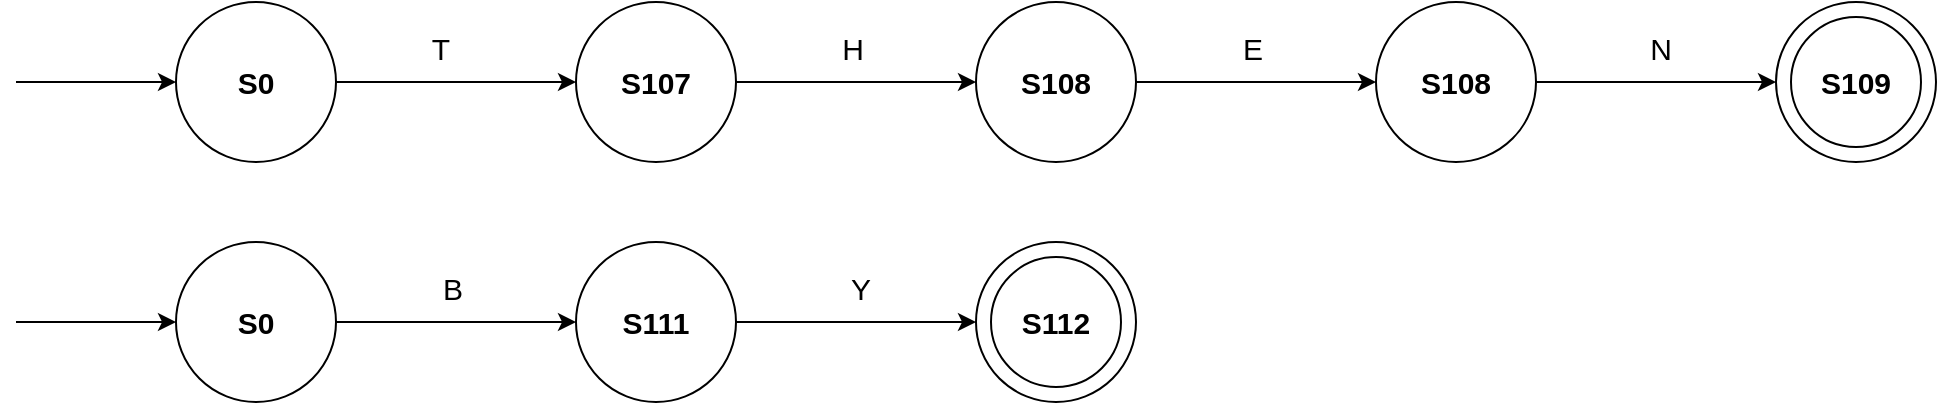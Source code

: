 <mxfile version="23.1.1" type="github">
  <diagram name="Page-1" id="Th-d8A-Kc5GLf_tCH1hj">
    <mxGraphModel dx="2195" dy="764" grid="1" gridSize="10" guides="1" tooltips="1" connect="1" arrows="1" fold="1" page="1" pageScale="1" pageWidth="850" pageHeight="1100" math="0" shadow="0">
      <root>
        <mxCell id="0" />
        <mxCell id="1" parent="0" />
        <mxCell id="EI8TxFtbWwYXlnXhcQiq-1" value="" style="ellipse;whiteSpace=wrap;html=1;aspect=fixed;" vertex="1" parent="1">
          <mxGeometry y="160" width="80" height="80" as="geometry" />
        </mxCell>
        <mxCell id="EI8TxFtbWwYXlnXhcQiq-2" value="" style="ellipse;whiteSpace=wrap;html=1;aspect=fixed;" vertex="1" parent="1">
          <mxGeometry x="-400" y="160" width="80" height="80" as="geometry" />
        </mxCell>
        <mxCell id="EI8TxFtbWwYXlnXhcQiq-3" value="" style="endArrow=classic;html=1;rounded=0;entryX=0;entryY=0.5;entryDx=0;entryDy=0;exitX=1;exitY=0.5;exitDx=0;exitDy=0;" edge="1" parent="1" source="EI8TxFtbWwYXlnXhcQiq-13">
          <mxGeometry width="50" height="50" relative="1" as="geometry">
            <mxPoint x="-480" y="200" as="sourcePoint" />
            <mxPoint x="-400" y="200" as="targetPoint" />
          </mxGeometry>
        </mxCell>
        <mxCell id="EI8TxFtbWwYXlnXhcQiq-4" value="" style="endArrow=classic;html=1;rounded=0;entryX=0;entryY=0.5;entryDx=0;entryDy=0;exitX=1;exitY=0.5;exitDx=0;exitDy=0;" edge="1" parent="1" target="EI8TxFtbWwYXlnXhcQiq-1">
          <mxGeometry width="50" height="50" relative="1" as="geometry">
            <mxPoint x="-120" y="200" as="sourcePoint" />
            <mxPoint x="10" y="230" as="targetPoint" />
          </mxGeometry>
        </mxCell>
        <mxCell id="EI8TxFtbWwYXlnXhcQiq-5" value="&lt;b style=&quot;font-size: 15px;&quot;&gt;S107&lt;/b&gt;" style="text;html=1;strokeColor=none;fillColor=none;align=center;verticalAlign=middle;whiteSpace=wrap;rounded=0;fontSize=15;" vertex="1" parent="1">
          <mxGeometry x="-390" y="185" width="60" height="30" as="geometry" />
        </mxCell>
        <mxCell id="EI8TxFtbWwYXlnXhcQiq-6" value="&lt;b&gt;&lt;font style=&quot;font-size: 15px;&quot;&gt;S108&lt;/font&gt;&lt;/b&gt;" style="text;html=1;strokeColor=none;fillColor=none;align=center;verticalAlign=middle;whiteSpace=wrap;rounded=0;" vertex="1" parent="1">
          <mxGeometry x="10" y="185" width="60" height="30" as="geometry" />
        </mxCell>
        <mxCell id="EI8TxFtbWwYXlnXhcQiq-7" value="E" style="text;html=1;strokeColor=none;fillColor=none;align=center;verticalAlign=middle;whiteSpace=wrap;rounded=0;fontSize=15;" vertex="1" parent="1">
          <mxGeometry x="-114" y="167.5" width="105" height="30" as="geometry" />
        </mxCell>
        <mxCell id="EI8TxFtbWwYXlnXhcQiq-8" value="" style="ellipse;whiteSpace=wrap;html=1;aspect=fixed;" vertex="1" parent="1">
          <mxGeometry x="200" y="160" width="80" height="80" as="geometry" />
        </mxCell>
        <mxCell id="EI8TxFtbWwYXlnXhcQiq-9" value="" style="ellipse;whiteSpace=wrap;html=1;aspect=fixed;" vertex="1" parent="1">
          <mxGeometry x="207.5" y="167.5" width="65" height="65" as="geometry" />
        </mxCell>
        <mxCell id="EI8TxFtbWwYXlnXhcQiq-10" value="" style="endArrow=classic;html=1;rounded=0;entryX=0;entryY=0.5;entryDx=0;entryDy=0;exitX=1;exitY=0.5;exitDx=0;exitDy=0;" edge="1" parent="1" target="EI8TxFtbWwYXlnXhcQiq-8">
          <mxGeometry width="50" height="50" relative="1" as="geometry">
            <mxPoint x="80" y="200" as="sourcePoint" />
            <mxPoint x="210" y="230" as="targetPoint" />
          </mxGeometry>
        </mxCell>
        <mxCell id="EI8TxFtbWwYXlnXhcQiq-11" value="&lt;b&gt;&lt;font style=&quot;font-size: 15px;&quot;&gt;S109&lt;/font&gt;&lt;/b&gt;" style="text;html=1;strokeColor=none;fillColor=none;align=center;verticalAlign=middle;whiteSpace=wrap;rounded=0;" vertex="1" parent="1">
          <mxGeometry x="210" y="185" width="60" height="30" as="geometry" />
        </mxCell>
        <mxCell id="EI8TxFtbWwYXlnXhcQiq-12" value="N" style="text;html=1;strokeColor=none;fillColor=none;align=center;verticalAlign=middle;whiteSpace=wrap;rounded=0;fontSize=15;" vertex="1" parent="1">
          <mxGeometry x="90" y="167.5" width="105" height="30" as="geometry" />
        </mxCell>
        <mxCell id="EI8TxFtbWwYXlnXhcQiq-13" value="" style="ellipse;whiteSpace=wrap;html=1;aspect=fixed;" vertex="1" parent="1">
          <mxGeometry x="-600" y="160" width="80" height="80" as="geometry" />
        </mxCell>
        <mxCell id="EI8TxFtbWwYXlnXhcQiq-14" value="" style="endArrow=classic;html=1;rounded=0;entryX=0;entryY=0.5;entryDx=0;entryDy=0;" edge="1" parent="1">
          <mxGeometry width="50" height="50" relative="1" as="geometry">
            <mxPoint x="-680" y="200" as="sourcePoint" />
            <mxPoint x="-600" y="200" as="targetPoint" />
          </mxGeometry>
        </mxCell>
        <mxCell id="EI8TxFtbWwYXlnXhcQiq-15" value="&lt;b style=&quot;font-size: 15px;&quot;&gt;S0&lt;/b&gt;" style="text;html=1;strokeColor=none;fillColor=none;align=center;verticalAlign=middle;whiteSpace=wrap;rounded=0;fontSize=15;" vertex="1" parent="1">
          <mxGeometry x="-590" y="185" width="60" height="30" as="geometry" />
        </mxCell>
        <mxCell id="EI8TxFtbWwYXlnXhcQiq-16" value="T" style="text;html=1;strokeColor=none;fillColor=none;align=center;verticalAlign=middle;whiteSpace=wrap;rounded=0;fontSize=15;" vertex="1" parent="1">
          <mxGeometry x="-520" y="167.5" width="105" height="30" as="geometry" />
        </mxCell>
        <mxCell id="EI8TxFtbWwYXlnXhcQiq-17" value="" style="ellipse;whiteSpace=wrap;html=1;aspect=fixed;" vertex="1" parent="1">
          <mxGeometry x="-400" y="280" width="80" height="80" as="geometry" />
        </mxCell>
        <mxCell id="EI8TxFtbWwYXlnXhcQiq-18" value="" style="ellipse;whiteSpace=wrap;html=1;aspect=fixed;" vertex="1" parent="1">
          <mxGeometry x="-600" y="280" width="80" height="80" as="geometry" />
        </mxCell>
        <mxCell id="EI8TxFtbWwYXlnXhcQiq-19" value="" style="endArrow=classic;html=1;rounded=0;entryX=0;entryY=0.5;entryDx=0;entryDy=0;" edge="1" parent="1">
          <mxGeometry width="50" height="50" relative="1" as="geometry">
            <mxPoint x="-680" y="320" as="sourcePoint" />
            <mxPoint x="-600" y="320" as="targetPoint" />
          </mxGeometry>
        </mxCell>
        <mxCell id="EI8TxFtbWwYXlnXhcQiq-20" value="" style="endArrow=classic;html=1;rounded=0;entryX=0;entryY=0.5;entryDx=0;entryDy=0;exitX=1;exitY=0.5;exitDx=0;exitDy=0;" edge="1" parent="1" source="EI8TxFtbWwYXlnXhcQiq-18" target="EI8TxFtbWwYXlnXhcQiq-17">
          <mxGeometry width="50" height="50" relative="1" as="geometry">
            <mxPoint x="-510" y="350" as="sourcePoint" />
            <mxPoint x="-390" y="350" as="targetPoint" />
          </mxGeometry>
        </mxCell>
        <mxCell id="EI8TxFtbWwYXlnXhcQiq-21" value="&lt;b style=&quot;font-size: 15px;&quot;&gt;S0&lt;/b&gt;" style="text;html=1;strokeColor=none;fillColor=none;align=center;verticalAlign=middle;whiteSpace=wrap;rounded=0;fontSize=15;" vertex="1" parent="1">
          <mxGeometry x="-590" y="305" width="60" height="30" as="geometry" />
        </mxCell>
        <mxCell id="EI8TxFtbWwYXlnXhcQiq-22" value="&lt;b&gt;&lt;font style=&quot;font-size: 15px;&quot;&gt;S111&lt;/font&gt;&lt;/b&gt;" style="text;html=1;strokeColor=none;fillColor=none;align=center;verticalAlign=middle;whiteSpace=wrap;rounded=0;" vertex="1" parent="1">
          <mxGeometry x="-390" y="305" width="60" height="30" as="geometry" />
        </mxCell>
        <mxCell id="EI8TxFtbWwYXlnXhcQiq-23" value="B" style="text;html=1;strokeColor=none;fillColor=none;align=center;verticalAlign=middle;whiteSpace=wrap;rounded=0;fontSize=15;" vertex="1" parent="1">
          <mxGeometry x="-514" y="287.5" width="105" height="30" as="geometry" />
        </mxCell>
        <mxCell id="EI8TxFtbWwYXlnXhcQiq-24" value="" style="ellipse;whiteSpace=wrap;html=1;aspect=fixed;" vertex="1" parent="1">
          <mxGeometry x="-200" y="280" width="80" height="80" as="geometry" />
        </mxCell>
        <mxCell id="EI8TxFtbWwYXlnXhcQiq-25" value="" style="ellipse;whiteSpace=wrap;html=1;aspect=fixed;" vertex="1" parent="1">
          <mxGeometry x="-192.5" y="287.5" width="65" height="65" as="geometry" />
        </mxCell>
        <mxCell id="EI8TxFtbWwYXlnXhcQiq-26" value="" style="endArrow=classic;html=1;rounded=0;entryX=0;entryY=0.5;entryDx=0;entryDy=0;exitX=1;exitY=0.5;exitDx=0;exitDy=0;" edge="1" parent="1" target="EI8TxFtbWwYXlnXhcQiq-24">
          <mxGeometry width="50" height="50" relative="1" as="geometry">
            <mxPoint x="-320" y="320" as="sourcePoint" />
            <mxPoint x="-190" y="350" as="targetPoint" />
          </mxGeometry>
        </mxCell>
        <mxCell id="EI8TxFtbWwYXlnXhcQiq-27" value="&lt;b&gt;&lt;font style=&quot;font-size: 15px;&quot;&gt;S112&lt;/font&gt;&lt;/b&gt;" style="text;html=1;strokeColor=none;fillColor=none;align=center;verticalAlign=middle;whiteSpace=wrap;rounded=0;" vertex="1" parent="1">
          <mxGeometry x="-190" y="305" width="60" height="30" as="geometry" />
        </mxCell>
        <mxCell id="EI8TxFtbWwYXlnXhcQiq-28" value="Y" style="text;html=1;strokeColor=none;fillColor=none;align=center;verticalAlign=middle;whiteSpace=wrap;rounded=0;fontSize=15;" vertex="1" parent="1">
          <mxGeometry x="-310" y="287.5" width="105" height="30" as="geometry" />
        </mxCell>
        <mxCell id="EI8TxFtbWwYXlnXhcQiq-29" value="" style="ellipse;whiteSpace=wrap;html=1;aspect=fixed;" vertex="1" parent="1">
          <mxGeometry x="-200" y="160" width="80" height="80" as="geometry" />
        </mxCell>
        <mxCell id="EI8TxFtbWwYXlnXhcQiq-30" value="" style="endArrow=classic;html=1;rounded=0;entryX=0;entryY=0.5;entryDx=0;entryDy=0;exitX=1;exitY=0.5;exitDx=0;exitDy=0;" edge="1" parent="1" target="EI8TxFtbWwYXlnXhcQiq-29">
          <mxGeometry width="50" height="50" relative="1" as="geometry">
            <mxPoint x="-320" y="200" as="sourcePoint" />
            <mxPoint x="-190" y="230" as="targetPoint" />
          </mxGeometry>
        </mxCell>
        <mxCell id="EI8TxFtbWwYXlnXhcQiq-31" value="&lt;b&gt;&lt;font style=&quot;font-size: 15px;&quot;&gt;S108&lt;/font&gt;&lt;/b&gt;" style="text;html=1;strokeColor=none;fillColor=none;align=center;verticalAlign=middle;whiteSpace=wrap;rounded=0;" vertex="1" parent="1">
          <mxGeometry x="-190" y="185" width="60" height="30" as="geometry" />
        </mxCell>
        <mxCell id="EI8TxFtbWwYXlnXhcQiq-32" value="H" style="text;html=1;strokeColor=none;fillColor=none;align=center;verticalAlign=middle;whiteSpace=wrap;rounded=0;fontSize=15;" vertex="1" parent="1">
          <mxGeometry x="-314" y="167.5" width="105" height="30" as="geometry" />
        </mxCell>
      </root>
    </mxGraphModel>
  </diagram>
</mxfile>
